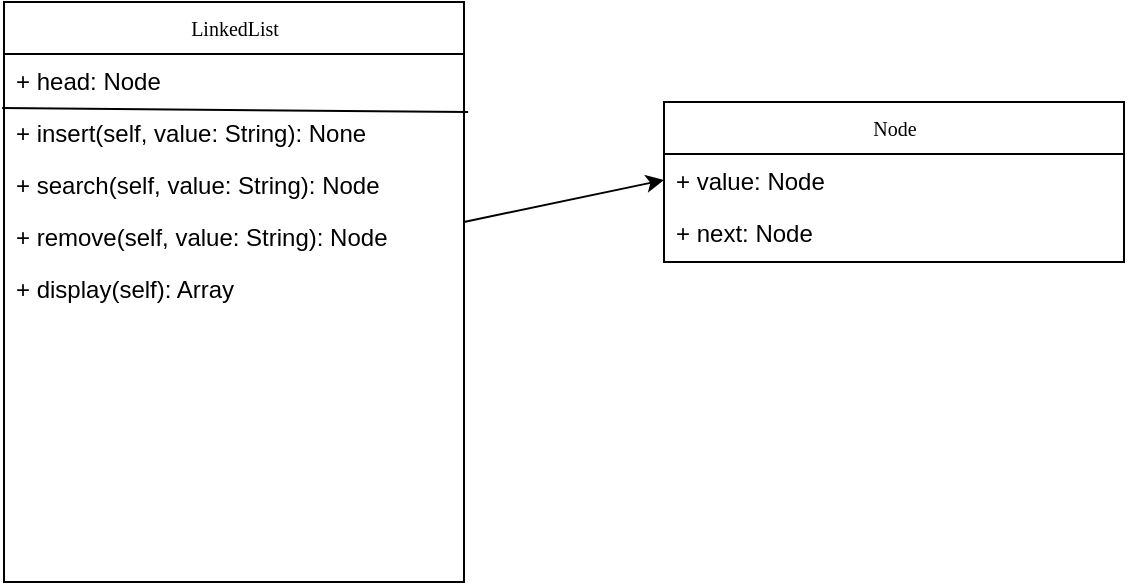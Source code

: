 <mxfile version="23.1.1" type="github">
  <diagram name="Page-1" id="c4acf3e9-155e-7222-9cf6-157b1a14988f">
    <mxGraphModel dx="954" dy="534" grid="1" gridSize="10" guides="1" tooltips="1" connect="1" arrows="1" fold="1" page="1" pageScale="1" pageWidth="850" pageHeight="1100" background="none" math="0" shadow="0">
      <root>
        <mxCell id="0" />
        <mxCell id="1" parent="0" />
        <mxCell id="17acba5748e5396b-30" value="Node" style="swimlane;html=1;fontStyle=0;childLayout=stackLayout;horizontal=1;startSize=26;fillColor=none;horizontalStack=0;resizeParent=1;resizeLast=0;collapsible=1;marginBottom=0;swimlaneFillColor=#ffffff;rounded=0;shadow=0;comic=0;labelBackgroundColor=none;strokeWidth=1;fontFamily=Verdana;fontSize=10;align=center;" parent="1" vertex="1">
          <mxGeometry x="500" y="140" width="230" height="80" as="geometry" />
        </mxCell>
        <mxCell id="17acba5748e5396b-31" value="+ value: Node" style="text;html=1;strokeColor=none;fillColor=none;align=left;verticalAlign=top;spacingLeft=4;spacingRight=4;whiteSpace=wrap;overflow=hidden;rotatable=0;points=[[0,0.5],[1,0.5]];portConstraint=eastwest;" parent="17acba5748e5396b-30" vertex="1">
          <mxGeometry y="26" width="230" height="26" as="geometry" />
        </mxCell>
        <mxCell id="5WQyc8TtHb09A4jHfmlk-16" value="+ next: Node" style="text;html=1;strokeColor=none;fillColor=none;align=left;verticalAlign=top;spacingLeft=4;spacingRight=4;whiteSpace=wrap;overflow=hidden;rotatable=0;points=[[0,0.5],[1,0.5]];portConstraint=eastwest;" vertex="1" parent="17acba5748e5396b-30">
          <mxGeometry y="52" width="230" height="26" as="geometry" />
        </mxCell>
        <mxCell id="5WQyc8TtHb09A4jHfmlk-8" value="LinkedList" style="swimlane;html=1;fontStyle=0;childLayout=stackLayout;horizontal=1;startSize=26;fillColor=none;horizontalStack=0;resizeParent=1;resizeLast=0;collapsible=1;marginBottom=0;swimlaneFillColor=#ffffff;rounded=0;shadow=0;comic=0;labelBackgroundColor=none;strokeWidth=1;fontFamily=Verdana;fontSize=10;align=center;" vertex="1" parent="1">
          <mxGeometry x="170" y="90" width="230" height="290" as="geometry" />
        </mxCell>
        <mxCell id="5WQyc8TtHb09A4jHfmlk-9" value="+ head: Node" style="text;html=1;strokeColor=none;fillColor=none;align=left;verticalAlign=top;spacingLeft=4;spacingRight=4;whiteSpace=wrap;overflow=hidden;rotatable=0;points=[[0,0.5],[1,0.5]];portConstraint=eastwest;" vertex="1" parent="5WQyc8TtHb09A4jHfmlk-8">
          <mxGeometry y="26" width="230" height="26" as="geometry" />
        </mxCell>
        <mxCell id="5WQyc8TtHb09A4jHfmlk-10" value="" style="endArrow=none;html=1;rounded=0;entryX=1.009;entryY=0.115;entryDx=0;entryDy=0;entryPerimeter=0;exitX=-0.004;exitY=0.038;exitDx=0;exitDy=0;exitPerimeter=0;" edge="1" parent="5WQyc8TtHb09A4jHfmlk-8" source="5WQyc8TtHb09A4jHfmlk-11" target="5WQyc8TtHb09A4jHfmlk-11">
          <mxGeometry width="50" height="50" relative="1" as="geometry">
            <mxPoint x="80" y="55" as="sourcePoint" />
            <mxPoint x="232.99" y="57" as="targetPoint" />
          </mxGeometry>
        </mxCell>
        <mxCell id="5WQyc8TtHb09A4jHfmlk-11" value="+ insert(self, value: String): None" style="text;html=1;strokeColor=none;fillColor=none;align=left;verticalAlign=top;spacingLeft=4;spacingRight=4;whiteSpace=wrap;overflow=hidden;rotatable=0;points=[[0,0.5],[1,0.5]];portConstraint=eastwest;" vertex="1" parent="5WQyc8TtHb09A4jHfmlk-8">
          <mxGeometry y="52" width="230" height="26" as="geometry" />
        </mxCell>
        <mxCell id="5WQyc8TtHb09A4jHfmlk-12" value="+ search(self, value: String): Node" style="text;html=1;strokeColor=none;fillColor=none;align=left;verticalAlign=top;spacingLeft=4;spacingRight=4;whiteSpace=wrap;overflow=hidden;rotatable=0;points=[[0,0.5],[1,0.5]];portConstraint=eastwest;" vertex="1" parent="5WQyc8TtHb09A4jHfmlk-8">
          <mxGeometry y="78" width="230" height="26" as="geometry" />
        </mxCell>
        <mxCell id="5WQyc8TtHb09A4jHfmlk-13" value="+ remove(self, value: String): Node" style="text;html=1;strokeColor=none;fillColor=none;align=left;verticalAlign=top;spacingLeft=4;spacingRight=4;whiteSpace=wrap;overflow=hidden;rotatable=0;points=[[0,0.5],[1,0.5]];portConstraint=eastwest;" vertex="1" parent="5WQyc8TtHb09A4jHfmlk-8">
          <mxGeometry y="104" width="230" height="26" as="geometry" />
        </mxCell>
        <mxCell id="5WQyc8TtHb09A4jHfmlk-14" value="+ display(self): Array" style="text;html=1;strokeColor=none;fillColor=none;align=left;verticalAlign=top;spacingLeft=4;spacingRight=4;whiteSpace=wrap;overflow=hidden;rotatable=0;points=[[0,0.5],[1,0.5]];portConstraint=eastwest;" vertex="1" parent="5WQyc8TtHb09A4jHfmlk-8">
          <mxGeometry y="130" width="230" height="26" as="geometry" />
        </mxCell>
        <mxCell id="5WQyc8TtHb09A4jHfmlk-22" value="" style="endArrow=classic;html=1;rounded=0;entryX=0;entryY=0.5;entryDx=0;entryDy=0;" edge="1" parent="1" target="17acba5748e5396b-31">
          <mxGeometry width="50" height="50" relative="1" as="geometry">
            <mxPoint x="400" y="200" as="sourcePoint" />
            <mxPoint x="450" y="150" as="targetPoint" />
          </mxGeometry>
        </mxCell>
      </root>
    </mxGraphModel>
  </diagram>
</mxfile>
